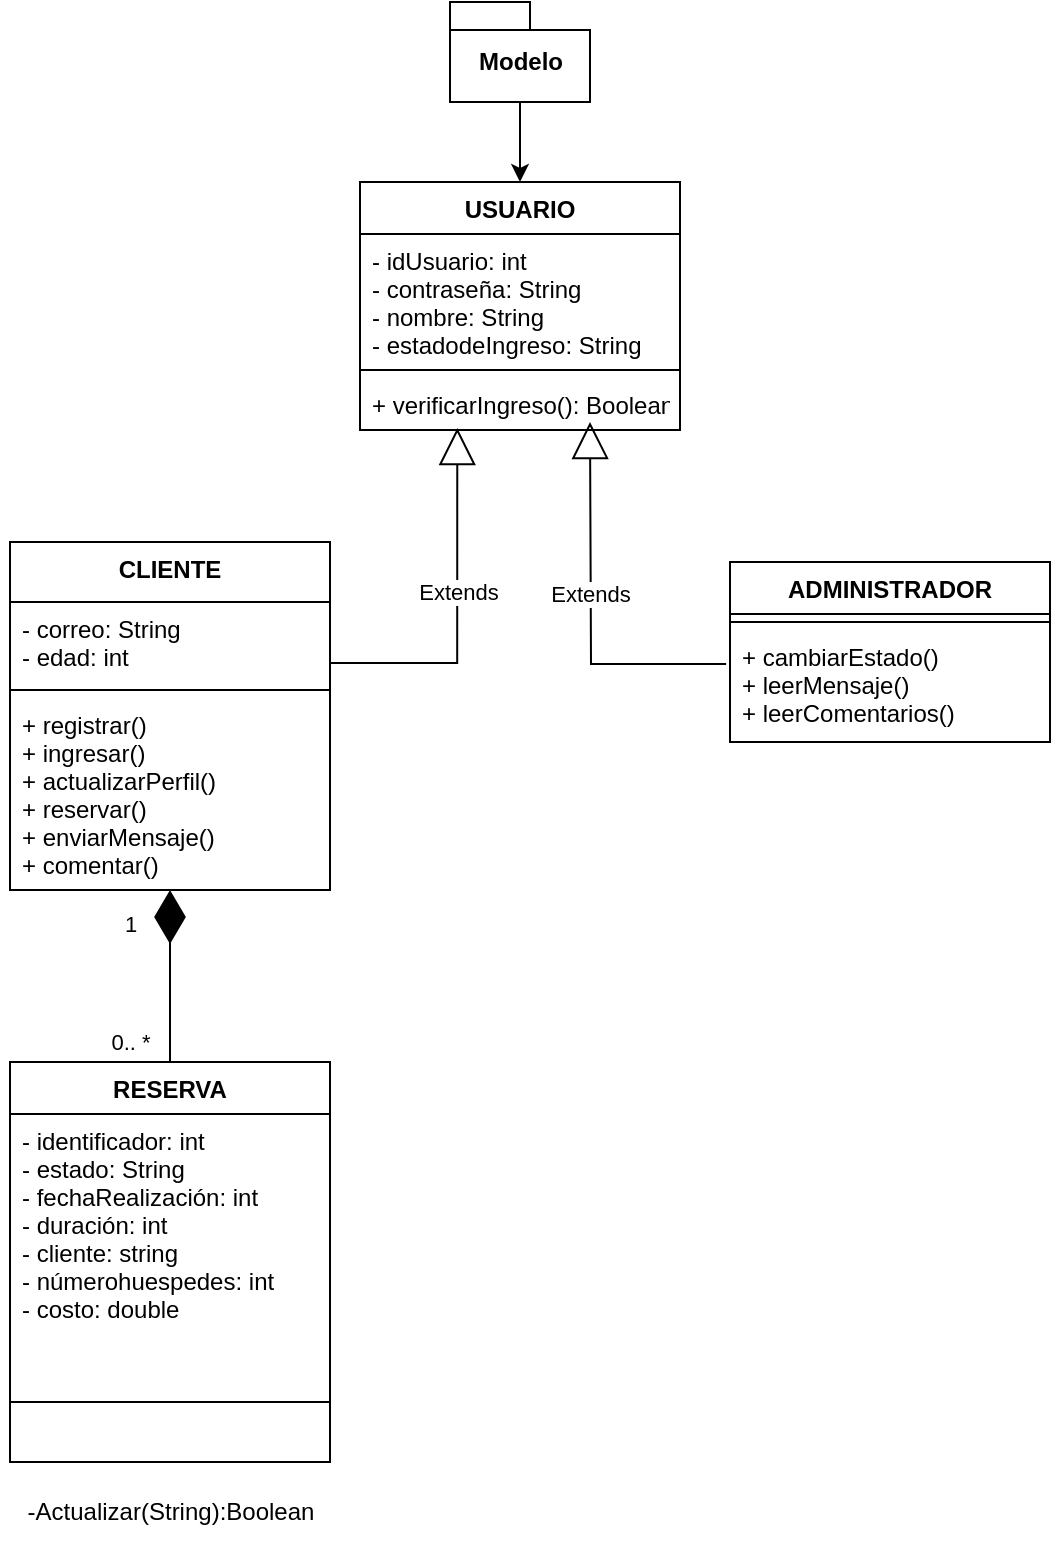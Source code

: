<mxfile version="20.3.3" type="github">
  <diagram name="Page-1" id="c4acf3e9-155e-7222-9cf6-157b1a14988f">
    <mxGraphModel dx="1138" dy="669" grid="1" gridSize="10" guides="1" tooltips="1" connect="1" arrows="1" fold="1" page="1" pageScale="1" pageWidth="850" pageHeight="1100" background="none" math="0" shadow="0">
      <root>
        <mxCell id="0" />
        <mxCell id="1" parent="0" />
        <mxCell id="A3D3szaBf5EksVJKjazq-70" style="edgeStyle=orthogonalEdgeStyle;rounded=0;orthogonalLoop=1;jettySize=auto;html=1;entryX=0.5;entryY=0;entryDx=0;entryDy=0;" edge="1" parent="1" source="A3D3szaBf5EksVJKjazq-35" target="A3D3szaBf5EksVJKjazq-37">
          <mxGeometry relative="1" as="geometry" />
        </mxCell>
        <mxCell id="A3D3szaBf5EksVJKjazq-35" value="Modelo" style="shape=folder;fontStyle=1;spacingTop=10;tabWidth=40;tabHeight=14;tabPosition=left;html=1;" vertex="1" parent="1">
          <mxGeometry x="360" y="40" width="70" height="50" as="geometry" />
        </mxCell>
        <mxCell id="A3D3szaBf5EksVJKjazq-37" value="USUARIO" style="swimlane;fontStyle=1;align=center;verticalAlign=top;childLayout=stackLayout;horizontal=1;startSize=26;horizontalStack=0;resizeParent=1;resizeParentMax=0;resizeLast=0;collapsible=1;marginBottom=0;" vertex="1" parent="1">
          <mxGeometry x="315" y="130" width="160" height="124" as="geometry" />
        </mxCell>
        <mxCell id="A3D3szaBf5EksVJKjazq-38" value="- idUsuario: int&#xa;- contraseña: String&#xa;- nombre: String&#xa;- estadodeIngreso: String" style="text;strokeColor=none;fillColor=none;align=left;verticalAlign=top;spacingLeft=4;spacingRight=4;overflow=hidden;rotatable=0;points=[[0,0.5],[1,0.5]];portConstraint=eastwest;" vertex="1" parent="A3D3szaBf5EksVJKjazq-37">
          <mxGeometry y="26" width="160" height="64" as="geometry" />
        </mxCell>
        <mxCell id="A3D3szaBf5EksVJKjazq-39" value="" style="line;strokeWidth=1;fillColor=none;align=left;verticalAlign=middle;spacingTop=-1;spacingLeft=3;spacingRight=3;rotatable=0;labelPosition=right;points=[];portConstraint=eastwest;strokeColor=inherit;" vertex="1" parent="A3D3szaBf5EksVJKjazq-37">
          <mxGeometry y="90" width="160" height="8" as="geometry" />
        </mxCell>
        <mxCell id="A3D3szaBf5EksVJKjazq-40" value="+ verificarIngreso(): Boolean" style="text;strokeColor=none;fillColor=none;align=left;verticalAlign=top;spacingLeft=4;spacingRight=4;overflow=hidden;rotatable=0;points=[[0,0.5],[1,0.5]];portConstraint=eastwest;" vertex="1" parent="A3D3szaBf5EksVJKjazq-37">
          <mxGeometry y="98" width="160" height="26" as="geometry" />
        </mxCell>
        <mxCell id="A3D3szaBf5EksVJKjazq-41" value="CLIENTE" style="swimlane;fontStyle=1;align=center;verticalAlign=top;childLayout=stackLayout;horizontal=1;startSize=30;horizontalStack=0;resizeParent=1;resizeParentMax=0;resizeLast=0;collapsible=1;marginBottom=0;" vertex="1" parent="1">
          <mxGeometry x="140" y="310" width="160" height="174" as="geometry">
            <mxRectangle x="140" y="310" width="90" height="30" as="alternateBounds" />
          </mxGeometry>
        </mxCell>
        <mxCell id="A3D3szaBf5EksVJKjazq-42" value="- correo: String&#xa;- edad: int" style="text;strokeColor=none;fillColor=none;align=left;verticalAlign=top;spacingLeft=4;spacingRight=4;overflow=hidden;rotatable=0;points=[[0,0.5],[1,0.5]];portConstraint=eastwest;" vertex="1" parent="A3D3szaBf5EksVJKjazq-41">
          <mxGeometry y="30" width="160" height="40" as="geometry" />
        </mxCell>
        <mxCell id="A3D3szaBf5EksVJKjazq-43" value="" style="line;strokeWidth=1;fillColor=none;align=left;verticalAlign=middle;spacingTop=-1;spacingLeft=3;spacingRight=3;rotatable=0;labelPosition=right;points=[];portConstraint=eastwest;strokeColor=inherit;" vertex="1" parent="A3D3szaBf5EksVJKjazq-41">
          <mxGeometry y="70" width="160" height="8" as="geometry" />
        </mxCell>
        <mxCell id="A3D3szaBf5EksVJKjazq-44" value="+ registrar()&#xa;+ ingresar()&#xa;+ actualizarPerfil()&#xa;+ reservar()&#xa;+ enviarMensaje()&#xa;+ comentar()" style="text;strokeColor=none;fillColor=none;align=left;verticalAlign=top;spacingLeft=4;spacingRight=4;overflow=hidden;rotatable=0;points=[[0,0.5],[1,0.5]];portConstraint=eastwest;" vertex="1" parent="A3D3szaBf5EksVJKjazq-41">
          <mxGeometry y="78" width="160" height="96" as="geometry" />
        </mxCell>
        <mxCell id="A3D3szaBf5EksVJKjazq-45" value="ADMINISTRADOR" style="swimlane;fontStyle=1;align=center;verticalAlign=top;childLayout=stackLayout;horizontal=1;startSize=26;horizontalStack=0;resizeParent=1;resizeParentMax=0;resizeLast=0;collapsible=1;marginBottom=0;" vertex="1" parent="1">
          <mxGeometry x="500" y="320" width="160" height="90" as="geometry" />
        </mxCell>
        <mxCell id="A3D3szaBf5EksVJKjazq-47" value="" style="line;strokeWidth=1;fillColor=none;align=left;verticalAlign=middle;spacingTop=-1;spacingLeft=3;spacingRight=3;rotatable=0;labelPosition=right;points=[];portConstraint=eastwest;strokeColor=inherit;" vertex="1" parent="A3D3szaBf5EksVJKjazq-45">
          <mxGeometry y="26" width="160" height="8" as="geometry" />
        </mxCell>
        <mxCell id="A3D3szaBf5EksVJKjazq-48" value="+ cambiarEstado()&#xa;+ leerMensaje()&#xa;+ leerComentarios()" style="text;strokeColor=none;fillColor=none;align=left;verticalAlign=top;spacingLeft=4;spacingRight=4;overflow=hidden;rotatable=0;points=[[0,0.5],[1,0.5]];portConstraint=eastwest;" vertex="1" parent="A3D3szaBf5EksVJKjazq-45">
          <mxGeometry y="34" width="160" height="56" as="geometry" />
        </mxCell>
        <mxCell id="A3D3szaBf5EksVJKjazq-60" value="Extends" style="endArrow=block;endSize=16;endFill=0;html=1;rounded=0;exitX=1.003;exitY=0.762;exitDx=0;exitDy=0;entryX=0.304;entryY=0.962;entryDx=0;entryDy=0;edgeStyle=orthogonalEdgeStyle;entryPerimeter=0;exitPerimeter=0;" edge="1" parent="1" source="A3D3szaBf5EksVJKjazq-42" target="A3D3szaBf5EksVJKjazq-40">
          <mxGeometry x="0.094" width="160" relative="1" as="geometry">
            <mxPoint x="340" y="430" as="sourcePoint" />
            <mxPoint x="500" y="430" as="targetPoint" />
            <mxPoint as="offset" />
          </mxGeometry>
        </mxCell>
        <mxCell id="A3D3szaBf5EksVJKjazq-61" value="Extends" style="endArrow=block;endSize=16;endFill=0;html=1;rounded=0;exitX=-0.012;exitY=0.304;exitDx=0;exitDy=0;edgeStyle=orthogonalEdgeStyle;exitPerimeter=0;" edge="1" parent="1" source="A3D3szaBf5EksVJKjazq-48">
          <mxGeometry x="0.086" width="160" relative="1" as="geometry">
            <mxPoint x="500.48" y="359.008" as="sourcePoint" />
            <mxPoint x="430" y="250" as="targetPoint" />
            <mxPoint as="offset" />
          </mxGeometry>
        </mxCell>
        <mxCell id="A3D3szaBf5EksVJKjazq-62" value="RESERVA" style="swimlane;fontStyle=1;align=center;verticalAlign=top;childLayout=stackLayout;horizontal=1;startSize=26;horizontalStack=0;resizeParent=1;resizeParentMax=0;resizeLast=0;collapsible=1;marginBottom=0;" vertex="1" parent="1">
          <mxGeometry x="140" y="570" width="160" height="200" as="geometry" />
        </mxCell>
        <mxCell id="A3D3szaBf5EksVJKjazq-63" value="- identificador: int&#xa;- estado: String&#xa;- fechaRealización: int&#xa;- duración: int&#xa;- cliente: string&#xa;- númerohuespedes: int&#xa;- costo: double" style="text;strokeColor=none;fillColor=none;align=left;verticalAlign=top;spacingLeft=4;spacingRight=4;overflow=hidden;rotatable=0;points=[[0,0.5],[1,0.5]];portConstraint=eastwest;" vertex="1" parent="A3D3szaBf5EksVJKjazq-62">
          <mxGeometry y="26" width="160" height="114" as="geometry" />
        </mxCell>
        <mxCell id="A3D3szaBf5EksVJKjazq-64" value="" style="line;strokeWidth=1;fillColor=none;align=left;verticalAlign=middle;spacingTop=-1;spacingLeft=3;spacingRight=3;rotatable=0;labelPosition=right;points=[];portConstraint=eastwest;strokeColor=inherit;" vertex="1" parent="A3D3szaBf5EksVJKjazq-62">
          <mxGeometry y="140" width="160" height="60" as="geometry" />
        </mxCell>
        <mxCell id="A3D3szaBf5EksVJKjazq-66" value="" style="endArrow=diamondThin;endFill=1;endSize=24;html=1;rounded=0;exitX=0.5;exitY=0;exitDx=0;exitDy=0;" edge="1" parent="1" source="A3D3szaBf5EksVJKjazq-62" target="A3D3szaBf5EksVJKjazq-44">
          <mxGeometry width="160" relative="1" as="geometry">
            <mxPoint x="350" y="510" as="sourcePoint" />
            <mxPoint x="510" y="510" as="targetPoint" />
          </mxGeometry>
        </mxCell>
        <mxCell id="A3D3szaBf5EksVJKjazq-68" value="0.. *" style="edgeLabel;html=1;align=center;verticalAlign=middle;resizable=0;points=[];" vertex="1" connectable="0" parent="A3D3szaBf5EksVJKjazq-66">
          <mxGeometry x="0.384" y="3" relative="1" as="geometry">
            <mxPoint x="-17" y="49" as="offset" />
          </mxGeometry>
        </mxCell>
        <mxCell id="A3D3szaBf5EksVJKjazq-69" value="1" style="edgeLabel;html=1;align=center;verticalAlign=middle;resizable=0;points=[];" vertex="1" connectable="0" parent="A3D3szaBf5EksVJKjazq-66">
          <mxGeometry x="0.608" relative="1" as="geometry">
            <mxPoint x="-20" as="offset" />
          </mxGeometry>
        </mxCell>
        <mxCell id="A3D3szaBf5EksVJKjazq-71" value="-Actualizar(String):Boolean" style="text;html=1;align=center;verticalAlign=middle;resizable=0;points=[];autosize=1;strokeColor=none;fillColor=none;" vertex="1" parent="1">
          <mxGeometry x="135" y="780" width="170" height="30" as="geometry" />
        </mxCell>
      </root>
    </mxGraphModel>
  </diagram>
</mxfile>
